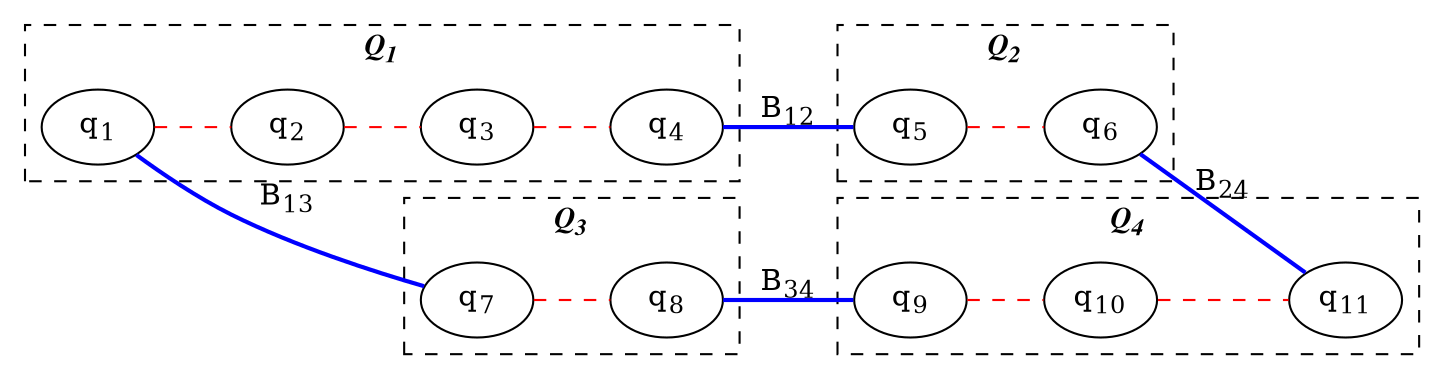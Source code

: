 graph {
	rankdir=LR;
	subgraph cluster_0 {
		style=dashed;
		#style=rounded;		
		fontname = "times bold italic"
		label=<Q<SUB>1</SUB>>;
		q1[label=<q<SUB>1</SUB>>];
		q2[label=<q<SUB>2</SUB>>];
		q3[label=<q<SUB>3</SUB>>];
		q4[label=<q<SUB>4</SUB>>];		
	}
	subgraph cluster_1 {
		style=dashed;
		fontname = "times bold italic"
		label=<Q<SUB>2</SUB>>;
		q5[label=<q<SUB>5</SUB>>];
		q6[label=<q<SUB>6</SUB>>];		
	}
	subgraph cluster_2 {
		style=dashed;
		fontname = "times bold italic"		
		label=<Q<SUB>3</SUB>>;
		q7[label=<q<SUB>7</SUB>>];
		q8[label=<q<SUB>8</SUB>>];		
	}
	subgraph cluster_3 {
		style=dashed;
		fontname = "times bold italic"		
		label=<Q<SUB>4</SUB>>;
		q9[label=<q<SUB>9</SUB>>];
		q10[label=<q<SUB>10</SUB>>];
		q11[label=<q<SUB>11</SUB>>];		
	}
	# "Logical" links
	q1 -- q7[label=<B<SUB>13</SUB>>,color=blue,penwidth=2.0,weight=1];
	q4 -- q5[label=<B<SUB>12</SUB>>,color=blue,penwidth=2.0];	
	q6 -- q11[label=<B<SUB>24</SUB>>,color=blue,penwidth=2.0];
	q8 -- q9[label=<B<SUB>34</SUB>>,color=blue,penwidth=2.0];	
	# "Chaining" link
	q1 -- q2 -- q3 -- q4[color=red,style=dashed,penwidth=1.0];	
	q5 -- q6[color=red,style=dashed,penwidth=1.0];
	q7 -- q8[color=red,style=dashed,penwidth=1.0];
	q9 -- q10 -- q11[color=red,style=dashed,penwidth=1.0];
}
